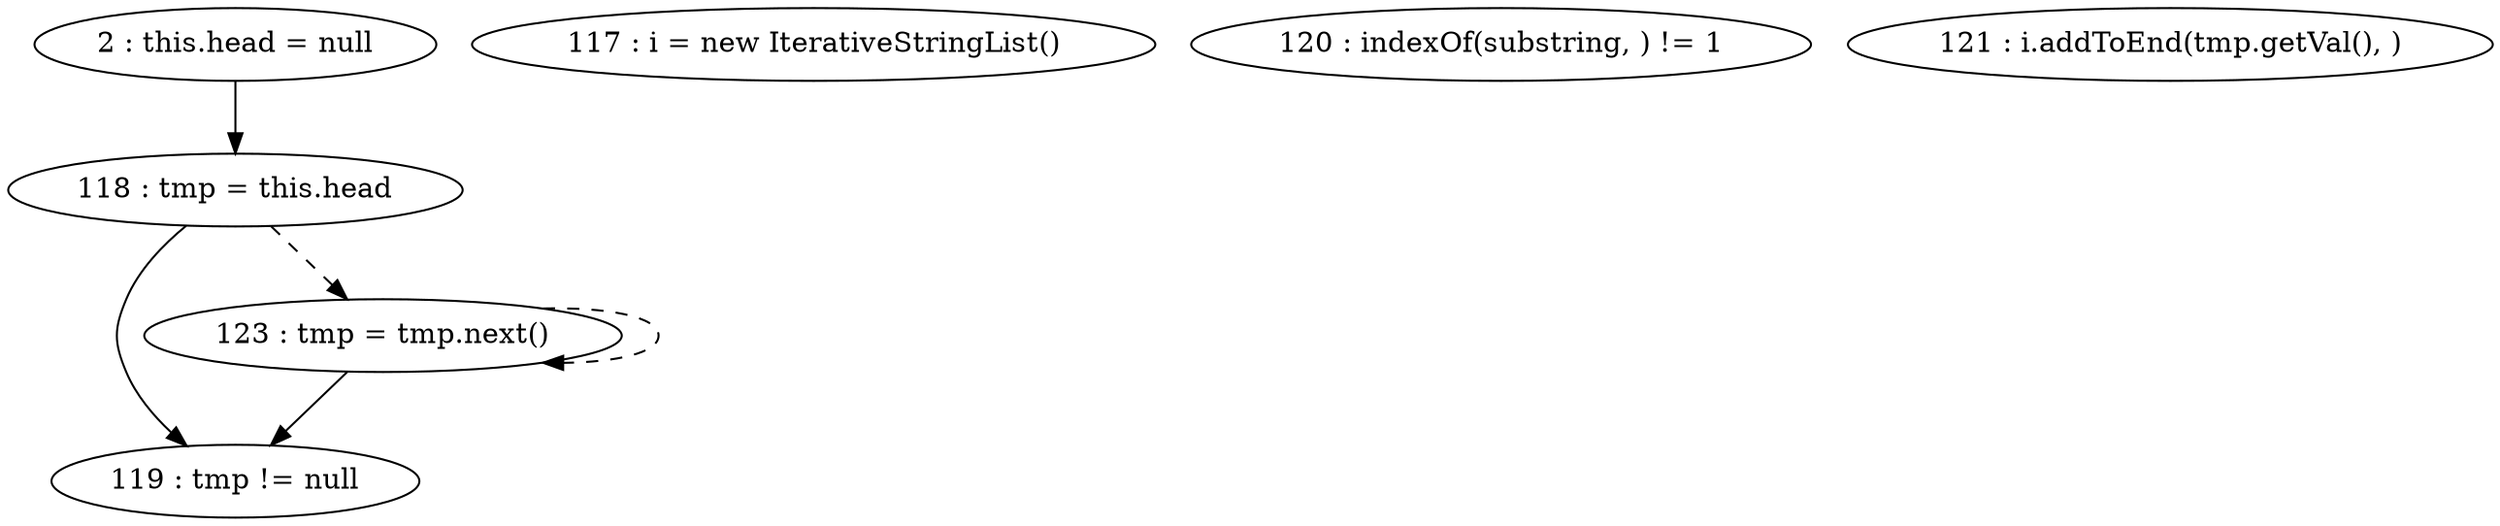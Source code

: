 digraph G {
"2 : this.head = null"
"2 : this.head = null" -> "118 : tmp = this.head"
"117 : i = new IterativeStringList()"
"118 : tmp = this.head"
"118 : tmp = this.head" -> "119 : tmp != null"
"118 : tmp = this.head" -> "123 : tmp = tmp.next()" [style=dashed]
"119 : tmp != null"
"120 : indexOf(substring, ) != 1"
"121 : i.addToEnd(tmp.getVal(), )"
"123 : tmp = tmp.next()"
"123 : tmp = tmp.next()" -> "119 : tmp != null"
"123 : tmp = tmp.next()" -> "123 : tmp = tmp.next()" [style=dashed]
"119 : tmp != null"
}